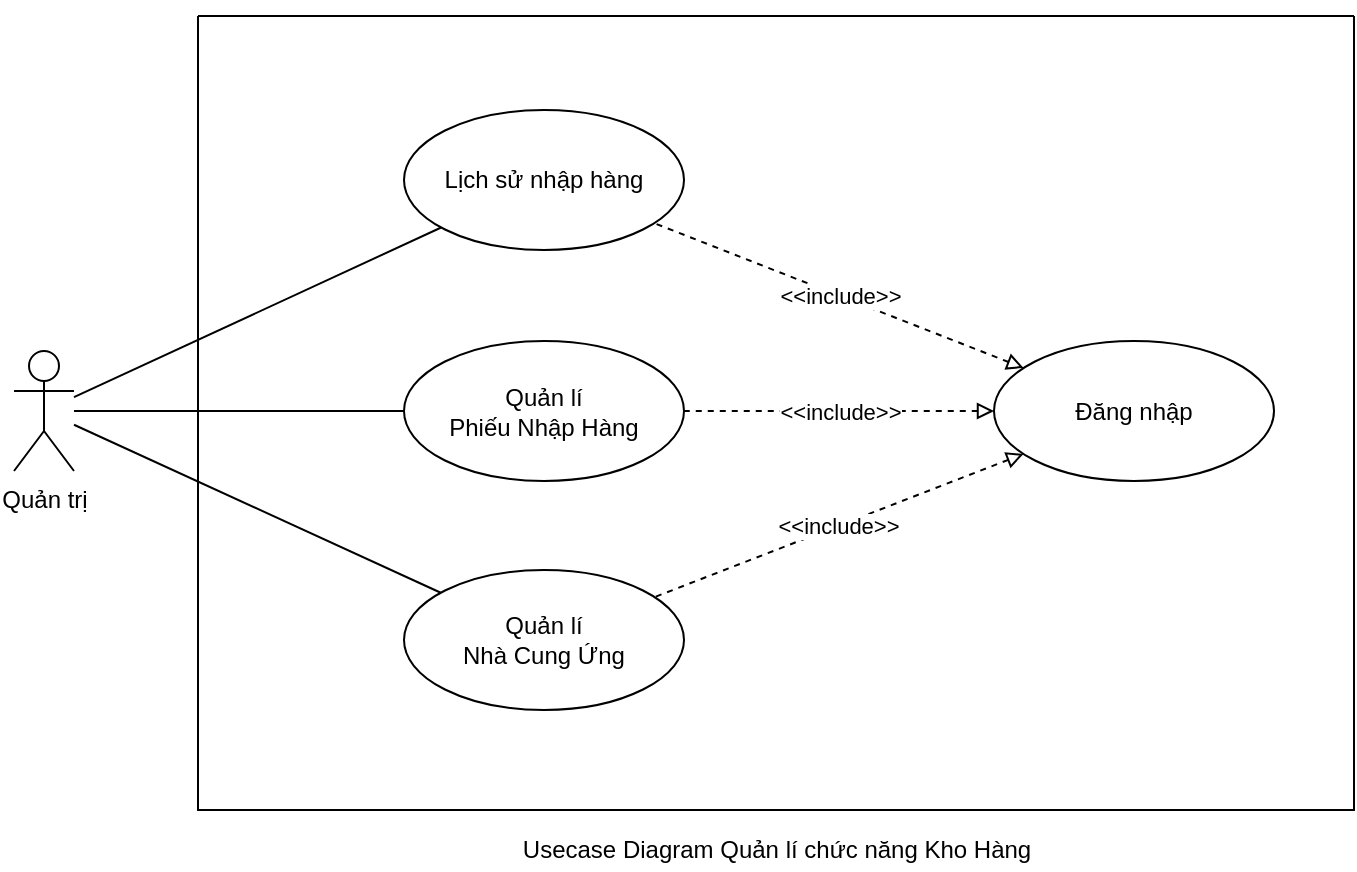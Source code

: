 <mxfile version="16.5.1" type="device"><diagram id="eaRcA5cD4J3pZK5ogcdu" name="Page-1"><mxGraphModel dx="1038" dy="1789" grid="1" gridSize="10" guides="1" tooltips="1" connect="1" arrows="1" fold="1" page="1" pageScale="1" pageWidth="850" pageHeight="1100" math="0" shadow="0"><root><mxCell id="0"/><mxCell id="1" parent="0"/><mxCell id="1wCWkCasWox4JVjCag2D-4" style="rounded=0;orthogonalLoop=1;jettySize=auto;html=1;endArrow=none;endFill=0;" parent="1" source="1wCWkCasWox4JVjCag2D-1" target="1wCWkCasWox4JVjCag2D-3" edge="1"><mxGeometry relative="1" as="geometry"/></mxCell><mxCell id="1wCWkCasWox4JVjCag2D-1" value="Quản trị" style="shape=umlActor;verticalLabelPosition=bottom;verticalAlign=top;html=1;outlineConnect=0;" parent="1" vertex="1"><mxGeometry x="90" y="-595.5" width="30" height="60" as="geometry"/></mxCell><mxCell id="1wCWkCasWox4JVjCag2D-2" value="" style="swimlane;startSize=0;" parent="1" vertex="1"><mxGeometry x="182" y="-763" width="578" height="397" as="geometry"/></mxCell><mxCell id="1wCWkCasWox4JVjCag2D-3" value="Quản lí &lt;br&gt;Phiếu Nhập Hàng" style="ellipse;whiteSpace=wrap;html=1;" parent="1wCWkCasWox4JVjCag2D-2" vertex="1"><mxGeometry x="103" y="162.5" width="140" height="70" as="geometry"/></mxCell><mxCell id="1wCWkCasWox4JVjCag2D-6" value="&amp;lt;&amp;lt;include&amp;gt;&amp;gt;&lt;br&gt;" style="orthogonalLoop=1;jettySize=auto;html=1;strokeColor=default;rounded=0;dashed=1;endArrow=none;endFill=0;startArrow=block;startFill=0;" parent="1wCWkCasWox4JVjCag2D-2" source="1wCWkCasWox4JVjCag2D-5" target="1wCWkCasWox4JVjCag2D-3" edge="1"><mxGeometry relative="1" as="geometry"/></mxCell><mxCell id="1wCWkCasWox4JVjCag2D-5" value="Đăng nhập" style="ellipse;whiteSpace=wrap;html=1;" parent="1wCWkCasWox4JVjCag2D-2" vertex="1"><mxGeometry x="398" y="162.5" width="140" height="70" as="geometry"/></mxCell><mxCell id="LzKGv1kpxihLrvM57VGK-7" value="Lịch sử nhập hàng" style="ellipse;whiteSpace=wrap;html=1;" parent="1wCWkCasWox4JVjCag2D-2" vertex="1"><mxGeometry x="103" y="47" width="140" height="70" as="geometry"/></mxCell><mxCell id="LzKGv1kpxihLrvM57VGK-10" value="&amp;lt;&amp;lt;include&amp;gt;&amp;gt;&lt;br&gt;" style="orthogonalLoop=1;jettySize=auto;html=1;strokeColor=default;rounded=0;dashed=1;endArrow=none;endFill=0;startArrow=block;startFill=0;" parent="1wCWkCasWox4JVjCag2D-2" source="1wCWkCasWox4JVjCag2D-5" target="LzKGv1kpxihLrvM57VGK-7" edge="1"><mxGeometry relative="1" as="geometry"><mxPoint x="350.467" y="201.937" as="sourcePoint"/><mxPoint x="205.553" y="252.078" as="targetPoint"/></mxGeometry></mxCell><mxCell id="LzKGv1kpxihLrvM57VGK-11" value="Quản lí&lt;br&gt;Nhà Cung Ứng" style="ellipse;whiteSpace=wrap;html=1;" parent="1wCWkCasWox4JVjCag2D-2" vertex="1"><mxGeometry x="103" y="277" width="140" height="70" as="geometry"/></mxCell><mxCell id="LzKGv1kpxihLrvM57VGK-14" value="&amp;lt;&amp;lt;include&amp;gt;&amp;gt;&lt;br&gt;" style="orthogonalLoop=1;jettySize=auto;html=1;strokeColor=default;rounded=0;dashed=1;endArrow=none;endFill=0;startArrow=block;startFill=0;" parent="1wCWkCasWox4JVjCag2D-2" source="1wCWkCasWox4JVjCag2D-5" target="LzKGv1kpxihLrvM57VGK-11" edge="1"><mxGeometry relative="1" as="geometry"><mxPoint x="358" y="207.5" as="sourcePoint"/><mxPoint x="218" y="207.5" as="targetPoint"/></mxGeometry></mxCell><mxCell id="1wCWkCasWox4JVjCag2D-20" style="edgeStyle=none;rounded=0;orthogonalLoop=1;jettySize=auto;html=1;exitX=0.5;exitY=0;exitDx=0;exitDy=0;dashed=1;strokeColor=default;" parent="1" source="1wCWkCasWox4JVjCag2D-2" target="1wCWkCasWox4JVjCag2D-2" edge="1"><mxGeometry relative="1" as="geometry"/></mxCell><mxCell id="LzKGv1kpxihLrvM57VGK-1" value="Usecase Diagram Quản lí chức năng Kho Hàng" style="text;html=1;align=center;verticalAlign=middle;resizable=0;points=[];autosize=1;strokeColor=none;fillColor=none;" parent="1" vertex="1"><mxGeometry x="336" y="-356" width="270" height="20" as="geometry"/></mxCell><mxCell id="LzKGv1kpxihLrvM57VGK-9" style="rounded=0;orthogonalLoop=1;jettySize=auto;html=1;endArrow=none;endFill=0;" parent="1" source="1wCWkCasWox4JVjCag2D-1" target="LzKGv1kpxihLrvM57VGK-7" edge="1"><mxGeometry relative="1" as="geometry"><mxPoint x="130" y="-550.986" as="sourcePoint"/><mxPoint x="269.852" y="-508.904" as="targetPoint"/></mxGeometry></mxCell><mxCell id="LzKGv1kpxihLrvM57VGK-13" style="rounded=0;orthogonalLoop=1;jettySize=auto;html=1;endArrow=none;endFill=0;" parent="1" source="1wCWkCasWox4JVjCag2D-1" target="LzKGv1kpxihLrvM57VGK-11" edge="1"><mxGeometry relative="1" as="geometry"><mxPoint x="130" y="-555.5" as="sourcePoint"/><mxPoint x="260" y="-555.5" as="targetPoint"/></mxGeometry></mxCell></root></mxGraphModel></diagram></mxfile>